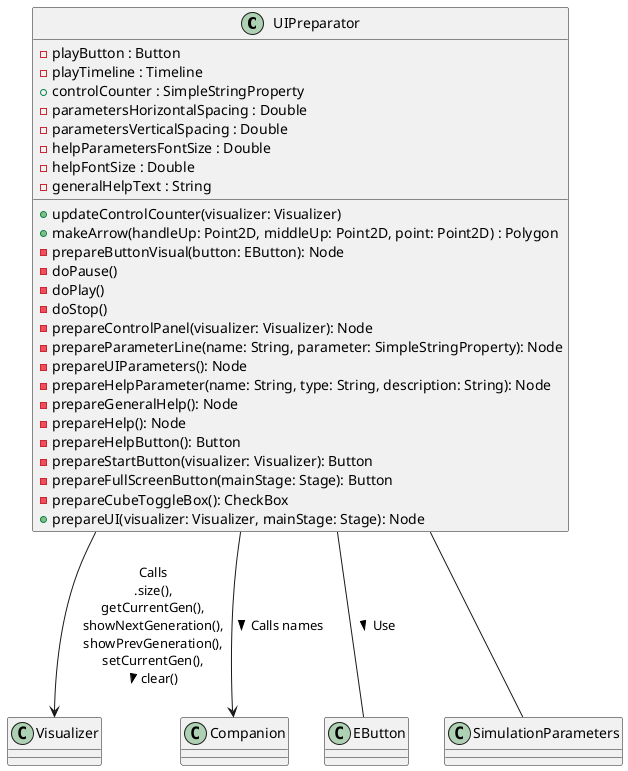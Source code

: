 @startuml

class UIPreparator {
    -playButton : Button
    -playTimeline : Timeline
    +controlCounter : SimpleStringProperty
    +updateControlCounter(visualizer: Visualizer)
    +makeArrow(handleUp: Point2D, middleUp: Point2D, point: Point2D) : Polygon
    -prepareButtonVisual(button: EButton): Node
    -doPause()
    -doPlay()
    -doStop()
    -prepareControlPanel(visualizer: Visualizer): Node
    -parametersHorizontalSpacing : Double
    -parametersVerticalSpacing : Double
    -prepareParameterLine(name: String, parameter: SimpleStringProperty): Node
    -prepareUIParameters(): Node
    -helpParametersFontSize : Double
    -helpFontSize : Double
    -prepareHelpParameter(name: String, type: String, description: String): Node
    -generalHelpText : String
    -prepareGeneralHelp(): Node
    -prepareHelp(): Node
    -prepareHelpButton(): Button
    -prepareStartButton(visualizer: Visualizer): Button
    -prepareFullScreenButton(mainStage: Stage): Button
    -prepareCubeToggleBox(): CheckBox
    +prepareUI(visualizer: Visualizer, mainStage: Stage): Node
}
UIPreparator --> Visualizer : Calls\n.size(),\ngetCurrentGen(),\nshowNextGeneration(),\nshowPrevGeneration(),\nsetCurrentGen(),\nclear() >
UIPreparator --> Companion : Calls names >
UIPreparator -- EButton : Use >
UIPreparator -- SimulationParameters

@enduml